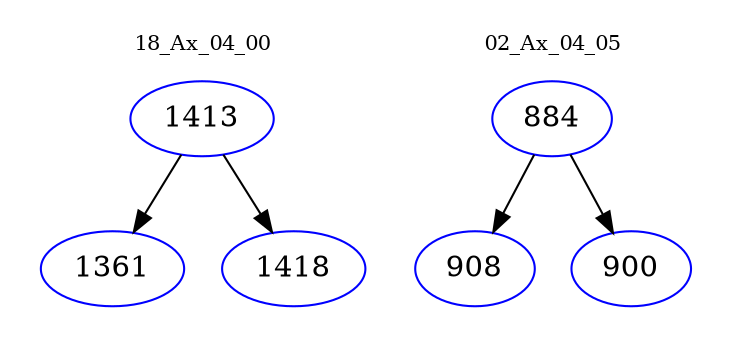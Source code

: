 digraph{
subgraph cluster_0 {
color = white
label = "18_Ax_04_00";
fontsize=10;
T0_1413 [label="1413", color="blue"]
T0_1413 -> T0_1361 [color="black"]
T0_1361 [label="1361", color="blue"]
T0_1413 -> T0_1418 [color="black"]
T0_1418 [label="1418", color="blue"]
}
subgraph cluster_1 {
color = white
label = "02_Ax_04_05";
fontsize=10;
T1_884 [label="884", color="blue"]
T1_884 -> T1_908 [color="black"]
T1_908 [label="908", color="blue"]
T1_884 -> T1_900 [color="black"]
T1_900 [label="900", color="blue"]
}
}
